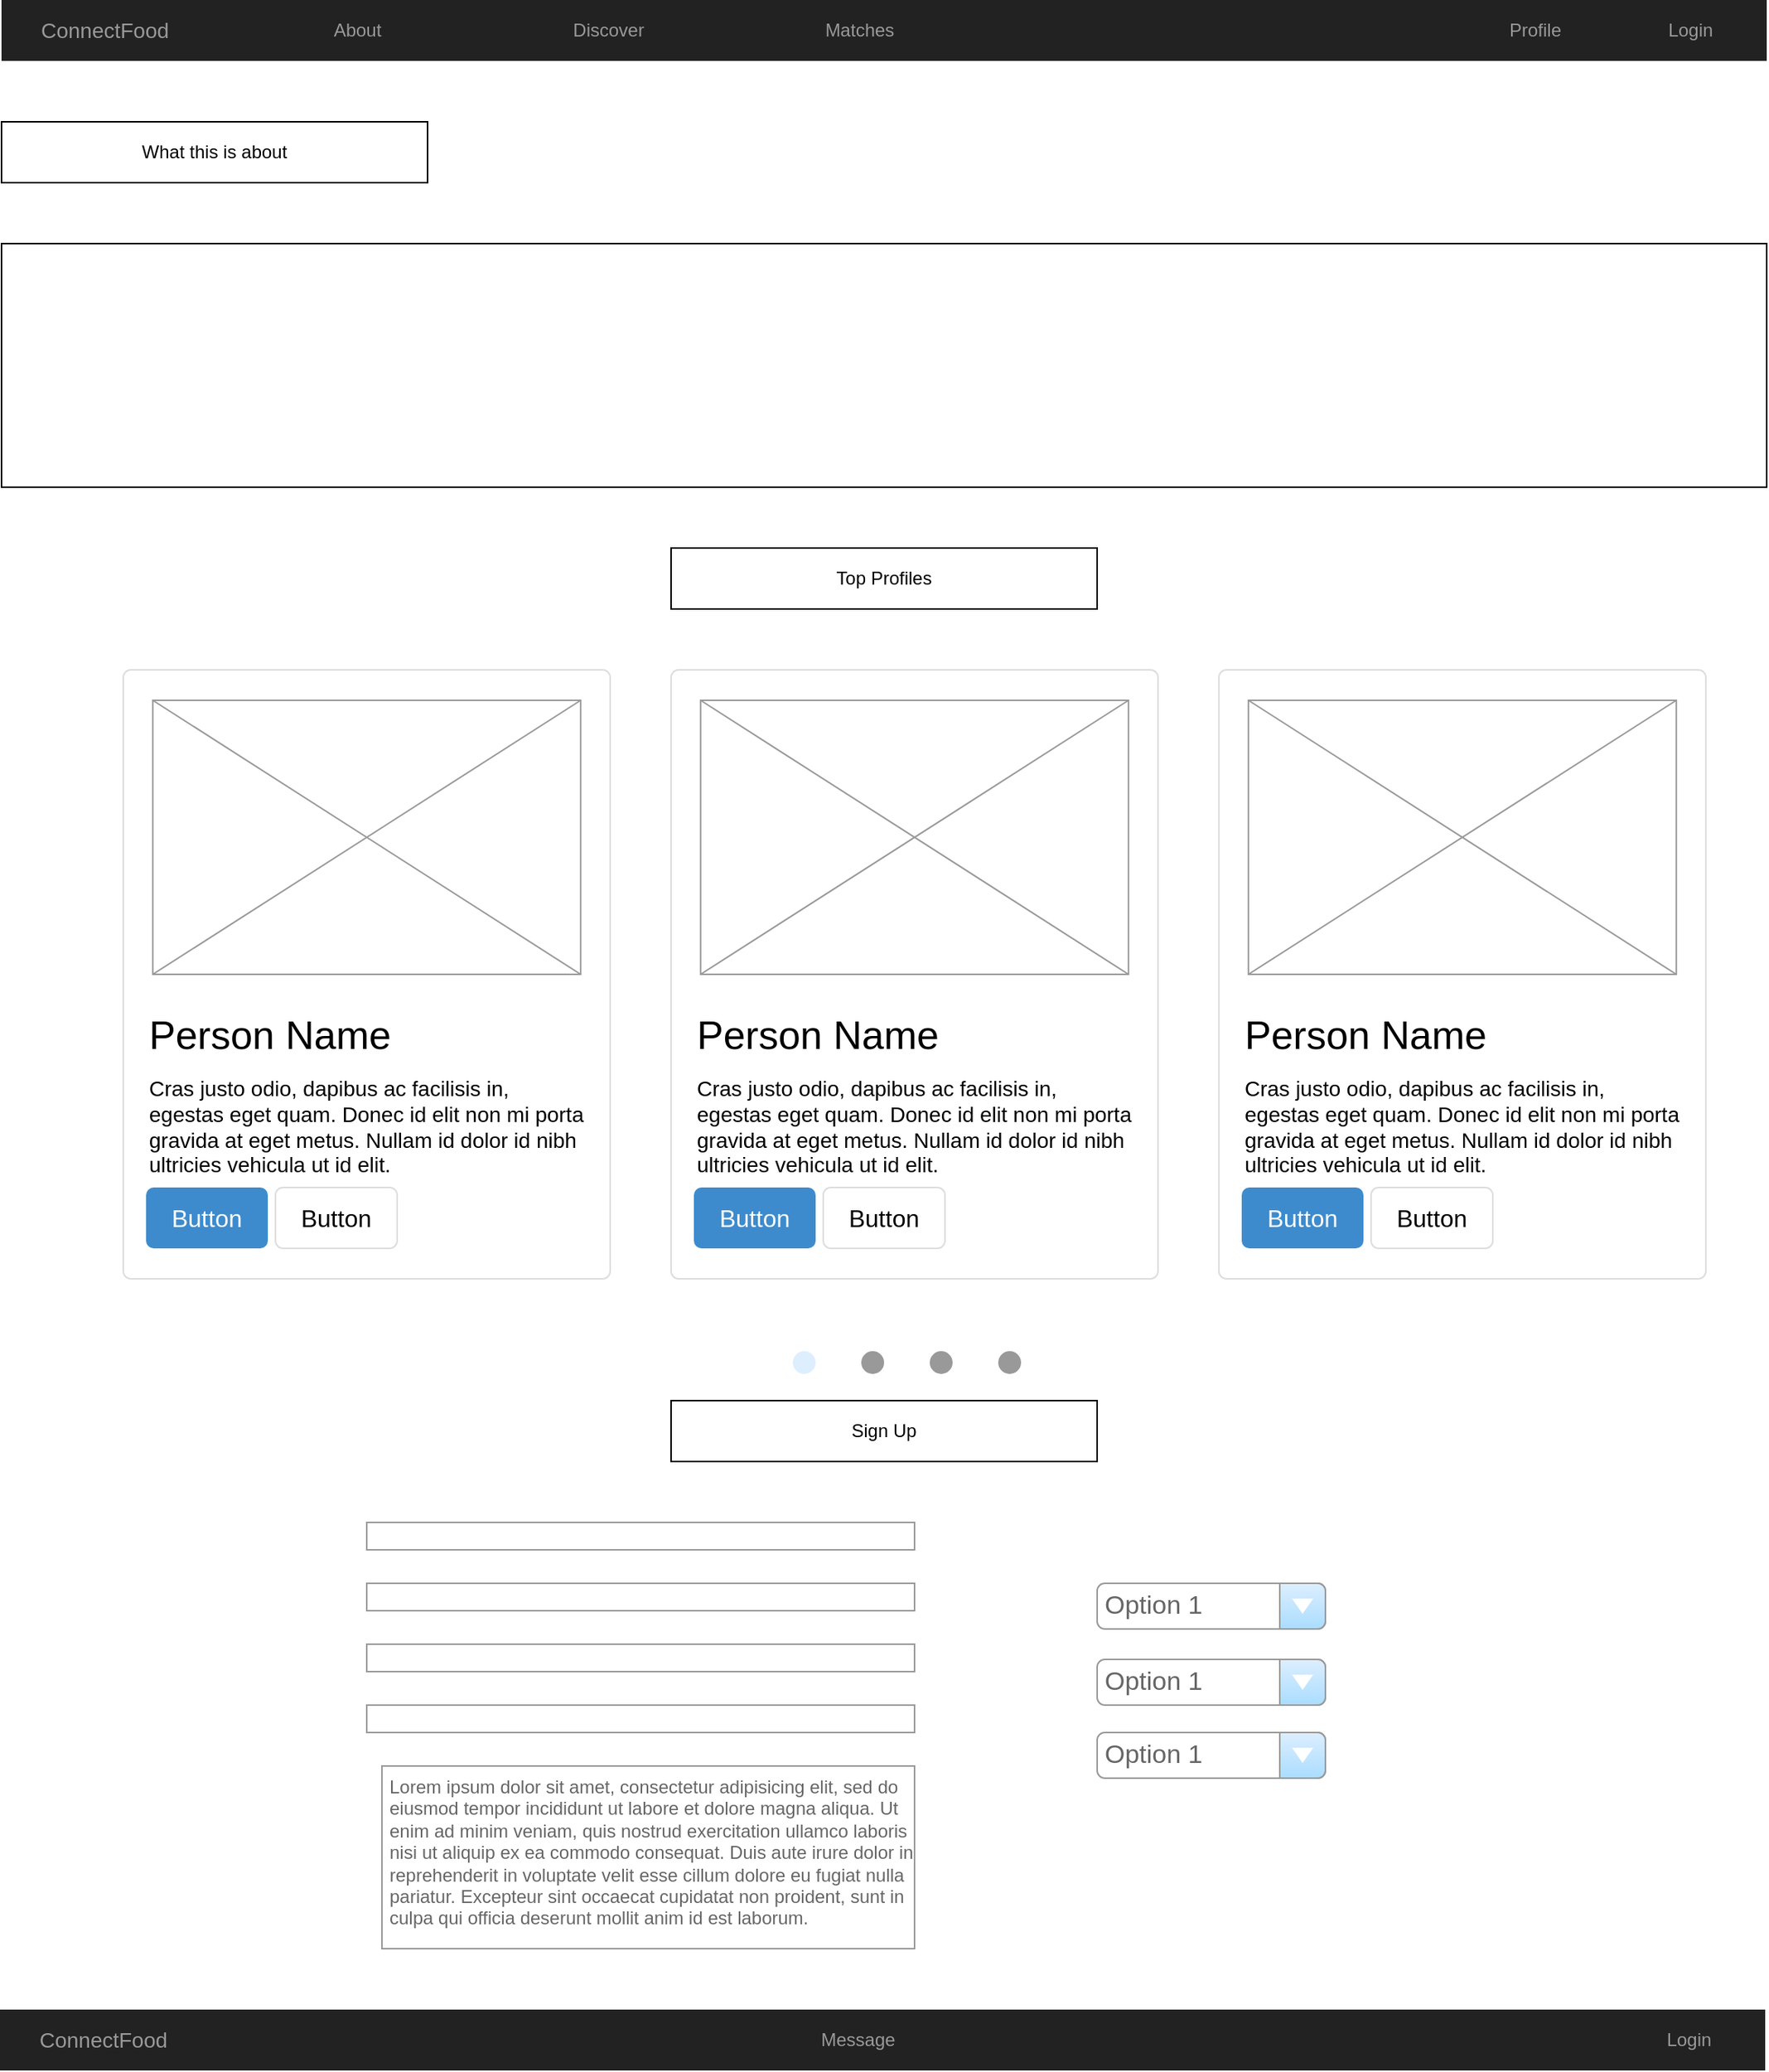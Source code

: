 <mxfile version="20.3.6" type="device"><diagram name="Page-1" id="c9db0220-8083-56f3-ca83-edcdcd058819"><mxGraphModel dx="1676" dy="939" grid="1" gridSize="10" guides="1" tooltips="1" connect="1" arrows="1" fold="1" page="1" pageScale="1.5" pageWidth="826" pageHeight="1169" background="none" math="0" shadow="0"><root><mxCell id="0" style=";html=1;"/><mxCell id="1" style=";html=1;" parent="0"/><mxCell id="3d76a8aef4d5c911-1" value="" style="html=1;shadow=0;dashed=0;shape=mxgraph.bootstrap.rect;fillColor=#222222;strokeColor=none;whiteSpace=wrap;rounded=0;fontSize=12;fontColor=#000000;align=center;" parent="1" vertex="1"><mxGeometry x="40" y="80" width="1160" height="40" as="geometry"/></mxCell><mxCell id="3d76a8aef4d5c911-2" value="ConnectFood" style="html=1;shadow=0;dashed=0;fillColor=none;strokeColor=none;shape=mxgraph.bootstrap.rect;fontColor=#999999;fontSize=14;whiteSpace=wrap;" parent="3d76a8aef4d5c911-1" vertex="1"><mxGeometry x="10.087" width="116" height="40" as="geometry"/></mxCell><mxCell id="3d76a8aef4d5c911-7" value="Matches" style="html=1;shadow=0;dashed=0;fillColor=none;strokeColor=none;shape=mxgraph.bootstrap.rect;fontColor=#999999;whiteSpace=wrap;" parent="3d76a8aef4d5c911-1" vertex="1"><mxGeometry x="506.365" width="116" height="40" as="geometry"/></mxCell><mxCell id="3d76a8aef4d5c911-9" value="Profile" style="html=1;shadow=0;dashed=0;fillColor=none;strokeColor=none;shape=mxgraph.bootstrap.rect;fontColor=#999999;whiteSpace=wrap;" parent="3d76a8aef4d5c911-1" vertex="1"><mxGeometry x="957" width="101.5" height="40" as="geometry"/></mxCell><mxCell id="3d76a8aef4d5c911-10" value="Login" style="html=1;shadow=0;dashed=0;fillColor=none;strokeColor=none;shape=mxgraph.bootstrap.rect;fontColor=#999999;whiteSpace=wrap;" parent="3d76a8aef4d5c911-1" vertex="1"><mxGeometry x="1058.5" width="101.5" height="40" as="geometry"/></mxCell><mxCell id="hNRy8AINmxLXdySbJyVy-1" value="About" style="html=1;shadow=0;dashed=0;fillColor=none;strokeColor=none;shape=mxgraph.bootstrap.rect;fontColor=#999999;whiteSpace=wrap;" vertex="1" parent="3d76a8aef4d5c911-1"><mxGeometry x="175.513" width="116" height="40" as="geometry"/></mxCell><mxCell id="hNRy8AINmxLXdySbJyVy-2" value="Discover" style="html=1;shadow=0;dashed=0;fillColor=none;strokeColor=none;shape=mxgraph.bootstrap.rect;fontColor=#999999;whiteSpace=wrap;" vertex="1" parent="3d76a8aef4d5c911-1"><mxGeometry x="340.939" width="116" height="40" as="geometry"/></mxCell><mxCell id="3d76a8aef4d5c911-11" value="" style="html=1;shadow=0;dashed=0;shape=mxgraph.bootstrap.rrect;rSize=5;strokeColor=#dddddd;rounded=0;fontSize=12;align=center;" parent="1" vertex="1"><mxGeometry x="120" y="520" width="320" height="400" as="geometry"/></mxCell><mxCell id="3d76a8aef4d5c911-13" value="Person Name" style="html=1;shadow=0;dashed=0;shape=mxgraph.bootstrap.anchor;fontSize=26;align=left;whiteSpace=wrap;" parent="3d76a8aef4d5c911-11" vertex="1"><mxGeometry x="14.545" y="220" width="290.909" height="40" as="geometry"/></mxCell><mxCell id="3d76a8aef4d5c911-14" value="Cras justo odio, dapibus ac facilisis in, egestas eget quam. Donec id elit non mi porta gravida at eget metus. Nullam id dolor id nibh ultricies vehicula ut id elit." style="html=1;shadow=0;dashed=0;shape=mxgraph.bootstrap.anchor;strokeColor=#dddddd;whiteSpace=wrap;align=left;verticalAlign=top;fontSize=14;whiteSpace=wrap;" parent="3d76a8aef4d5c911-11" vertex="1"><mxGeometry x="14.545" y="260" width="290.909" height="80" as="geometry"/></mxCell><mxCell id="3d76a8aef4d5c911-15" value="Button" style="html=1;shadow=0;dashed=0;shape=mxgraph.bootstrap.rrect;rSize=5;fontSize=16;fillColor=#3D8BCD;strokeColor=none;fontColor=#ffffff;whiteSpace=wrap;" parent="3d76a8aef4d5c911-11" vertex="1"><mxGeometry y="1" width="80" height="40" relative="1" as="geometry"><mxPoint x="15" y="-60" as="offset"/></mxGeometry></mxCell><mxCell id="3d76a8aef4d5c911-16" value="Button" style="html=1;shadow=0;dashed=0;shape=mxgraph.bootstrap.rrect;rSize=5;fontSize=16;strokeColor=#dddddd;whiteSpace=wrap;" parent="3d76a8aef4d5c911-11" vertex="1"><mxGeometry y="1" width="80" height="40" relative="1" as="geometry"><mxPoint x="100" y="-60" as="offset"/></mxGeometry></mxCell><mxCell id="hNRy8AINmxLXdySbJyVy-5" value="" style="verticalLabelPosition=bottom;shadow=0;dashed=0;align=center;html=1;verticalAlign=top;strokeWidth=1;shape=mxgraph.mockup.graphics.simpleIcon;strokeColor=#999999;labelBackgroundColor=none;fontColor=#FFFFFF;" vertex="1" parent="3d76a8aef4d5c911-11"><mxGeometry x="19.394" y="20" width="281.212" height="180" as="geometry"/></mxCell><mxCell id="hNRy8AINmxLXdySbJyVy-3" value="What this is about" style="rounded=0;whiteSpace=wrap;html=1;" vertex="1" parent="1"><mxGeometry x="40" y="160" width="280" height="40" as="geometry"/></mxCell><mxCell id="hNRy8AINmxLXdySbJyVy-4" value="&lt;span style=&quot;font-family: &amp;quot;Open Sans&amp;quot;, Arial, sans-serif; font-size: 14px; text-align: justify;&quot;&gt;&lt;font style=&quot;&quot; color=&quot;#ffffff&quot;&gt;Lorem ipsum dolor sit amet, consectetur adipiscing elit. Nam lobortis neque at ornare euismod. Morbi scelerisque massa cursus dui fermentum fringilla. Suspendisse potenti. Nam sapien massa, ultrices sed fringilla at, hendrerit et urna. Nullam id arcu eu lectus vestibulum semper. Etiam sed lectus enim. Nunc bibendum pellentesque turpis id pretium. Integer consectetur malesuada nisi, eget iaculis sapien eleifend in. Donec mi tortor, tempus eget nunc ac, euismod blandit quam. Sed mollis ex quis lectus aliquam, eget molestie nisi aliquet. Ut feugiat purus urna, sed dignissim nunc euismod at. Duis metus purus, gravida sit amet elit at, feugiat feugiat massa. Aliquam lacinia erat massa. Suspendisse ut velit vitae libero volutpat rhoncus. Aliquam erat volutpat. Donec augue risus, vulputate eget aliquam ut, iaculis at felis.&lt;/font&gt;&lt;/span&gt;" style="rounded=0;whiteSpace=wrap;html=1;" vertex="1" parent="1"><mxGeometry x="40" y="240" width="1160" height="160" as="geometry"/></mxCell><mxCell id="hNRy8AINmxLXdySbJyVy-6" value="" style="html=1;shadow=0;dashed=0;shape=mxgraph.bootstrap.rrect;rSize=5;strokeColor=#dddddd;rounded=0;fontSize=12;align=center;" vertex="1" parent="1"><mxGeometry x="480" y="520" width="320" height="400" as="geometry"/></mxCell><mxCell id="hNRy8AINmxLXdySbJyVy-7" value="Person Name" style="html=1;shadow=0;dashed=0;shape=mxgraph.bootstrap.anchor;fontSize=26;align=left;whiteSpace=wrap;" vertex="1" parent="hNRy8AINmxLXdySbJyVy-6"><mxGeometry x="14.545" y="220" width="290.909" height="40" as="geometry"/></mxCell><mxCell id="hNRy8AINmxLXdySbJyVy-8" value="Cras justo odio, dapibus ac facilisis in, egestas eget quam. Donec id elit non mi porta gravida at eget metus. Nullam id dolor id nibh ultricies vehicula ut id elit." style="html=1;shadow=0;dashed=0;shape=mxgraph.bootstrap.anchor;strokeColor=#dddddd;whiteSpace=wrap;align=left;verticalAlign=top;fontSize=14;whiteSpace=wrap;" vertex="1" parent="hNRy8AINmxLXdySbJyVy-6"><mxGeometry x="14.545" y="260" width="290.909" height="80" as="geometry"/></mxCell><mxCell id="hNRy8AINmxLXdySbJyVy-9" value="Button" style="html=1;shadow=0;dashed=0;shape=mxgraph.bootstrap.rrect;rSize=5;fontSize=16;fillColor=#3D8BCD;strokeColor=none;fontColor=#ffffff;whiteSpace=wrap;" vertex="1" parent="hNRy8AINmxLXdySbJyVy-6"><mxGeometry y="1" width="80" height="40" relative="1" as="geometry"><mxPoint x="15" y="-60" as="offset"/></mxGeometry></mxCell><mxCell id="hNRy8AINmxLXdySbJyVy-10" value="Button" style="html=1;shadow=0;dashed=0;shape=mxgraph.bootstrap.rrect;rSize=5;fontSize=16;strokeColor=#dddddd;whiteSpace=wrap;" vertex="1" parent="hNRy8AINmxLXdySbJyVy-6"><mxGeometry y="1" width="80" height="40" relative="1" as="geometry"><mxPoint x="100" y="-60" as="offset"/></mxGeometry></mxCell><mxCell id="hNRy8AINmxLXdySbJyVy-11" value="" style="verticalLabelPosition=bottom;shadow=0;dashed=0;align=center;html=1;verticalAlign=top;strokeWidth=1;shape=mxgraph.mockup.graphics.simpleIcon;strokeColor=#999999;labelBackgroundColor=none;fontColor=#FFFFFF;" vertex="1" parent="hNRy8AINmxLXdySbJyVy-6"><mxGeometry x="19.394" y="20" width="281.212" height="180" as="geometry"/></mxCell><mxCell id="hNRy8AINmxLXdySbJyVy-12" value="" style="html=1;shadow=0;dashed=0;shape=mxgraph.bootstrap.rrect;rSize=5;strokeColor=#dddddd;rounded=0;fontSize=12;align=center;" vertex="1" parent="1"><mxGeometry x="840" y="520" width="320" height="400" as="geometry"/></mxCell><mxCell id="hNRy8AINmxLXdySbJyVy-13" value="Person Name" style="html=1;shadow=0;dashed=0;shape=mxgraph.bootstrap.anchor;fontSize=26;align=left;whiteSpace=wrap;" vertex="1" parent="hNRy8AINmxLXdySbJyVy-12"><mxGeometry x="14.545" y="220" width="290.909" height="40" as="geometry"/></mxCell><mxCell id="hNRy8AINmxLXdySbJyVy-14" value="Cras justo odio, dapibus ac facilisis in, egestas eget quam. Donec id elit non mi porta gravida at eget metus. Nullam id dolor id nibh ultricies vehicula ut id elit." style="html=1;shadow=0;dashed=0;shape=mxgraph.bootstrap.anchor;strokeColor=#dddddd;whiteSpace=wrap;align=left;verticalAlign=top;fontSize=14;whiteSpace=wrap;" vertex="1" parent="hNRy8AINmxLXdySbJyVy-12"><mxGeometry x="14.545" y="260" width="290.909" height="80" as="geometry"/></mxCell><mxCell id="hNRy8AINmxLXdySbJyVy-15" value="Button" style="html=1;shadow=0;dashed=0;shape=mxgraph.bootstrap.rrect;rSize=5;fontSize=16;fillColor=#3D8BCD;strokeColor=none;fontColor=#ffffff;whiteSpace=wrap;" vertex="1" parent="hNRy8AINmxLXdySbJyVy-12"><mxGeometry y="1" width="80" height="40" relative="1" as="geometry"><mxPoint x="15" y="-60" as="offset"/></mxGeometry></mxCell><mxCell id="hNRy8AINmxLXdySbJyVy-16" value="Button" style="html=1;shadow=0;dashed=0;shape=mxgraph.bootstrap.rrect;rSize=5;fontSize=16;strokeColor=#dddddd;whiteSpace=wrap;" vertex="1" parent="hNRy8AINmxLXdySbJyVy-12"><mxGeometry y="1" width="80" height="40" relative="1" as="geometry"><mxPoint x="100" y="-60" as="offset"/></mxGeometry></mxCell><mxCell id="hNRy8AINmxLXdySbJyVy-17" value="" style="verticalLabelPosition=bottom;shadow=0;dashed=0;align=center;html=1;verticalAlign=top;strokeWidth=1;shape=mxgraph.mockup.graphics.simpleIcon;strokeColor=#999999;labelBackgroundColor=none;fontColor=#FFFFFF;" vertex="1" parent="hNRy8AINmxLXdySbJyVy-12"><mxGeometry x="19.394" y="20" width="281.212" height="180" as="geometry"/></mxCell><mxCell id="hNRy8AINmxLXdySbJyVy-18" value="Top Profiles" style="rounded=0;whiteSpace=wrap;html=1;" vertex="1" parent="1"><mxGeometry x="480" y="440" width="280" height="40" as="geometry"/></mxCell><mxCell id="hNRy8AINmxLXdySbJyVy-19" value="" style="verticalLabelPosition=bottom;shadow=0;dashed=0;align=center;html=1;verticalAlign=top;strokeWidth=1;shape=mxgraph.mockup.navigation.pageControl;fillColor=#999999;strokeColor=#ddeeff;labelBackgroundColor=none;fontColor=#FFFFFF;" vertex="1" parent="1"><mxGeometry x="560" y="960" width="150" height="30" as="geometry"/></mxCell><mxCell id="hNRy8AINmxLXdySbJyVy-20" value="Sign Up" style="rounded=0;whiteSpace=wrap;html=1;" vertex="1" parent="1"><mxGeometry x="480" y="1000" width="280" height="40" as="geometry"/></mxCell><mxCell id="hNRy8AINmxLXdySbJyVy-21" value="Name" style="strokeWidth=1;shadow=0;dashed=0;align=center;html=1;shape=mxgraph.mockup.forms.anchor;align=right;spacingRight=2;fontColor=#FFFFFF;labelBackgroundColor=none;fillColor=#FFFFFF;" vertex="1" parent="1"><mxGeometry x="220" y="1080" width="50" height="18" as="geometry"/></mxCell><mxCell id="hNRy8AINmxLXdySbJyVy-22" value="" style="strokeWidth=1;shadow=0;dashed=0;align=center;html=1;shape=mxgraph.mockup.forms.rrect;fillColor=#ffffff;rSize=0;fontColor=#666666;align=left;spacingLeft=3;strokeColor=#999999;labelBackgroundColor=none;" vertex="1" parent="1"><mxGeometry x="280" y="1080" width="360" height="18" as="geometry"/></mxCell><mxCell id="hNRy8AINmxLXdySbJyVy-31" value="Lorem ipsum dolor sit amet, consectetur adipisicing elit, sed do eiusmod tempor incididunt ut labore et dolore magna aliqua. Ut enim ad minim veniam, quis nostrud exercitation ullamco laboris nisi ut aliquip ex ea commodo consequat. Duis aute irure dolor in reprehenderit in voluptate velit esse cillum dolore eu fugiat nulla pariatur. Excepteur sint occaecat cupidatat non proident, sunt in culpa qui officia deserunt mollit anim id est laborum." style="strokeWidth=1;shadow=0;dashed=0;align=center;html=1;shape=mxgraph.mockup.forms.rrect;fillColor=#ffffff;rSize=0;fontColor=#666666;align=left;spacingLeft=3;strokeColor=#999999;verticalAlign=top;whiteSpace=wrap;labelBackgroundColor=none;" vertex="1" parent="1"><mxGeometry x="290" y="1240" width="350" height="120" as="geometry"/></mxCell><mxCell id="hNRy8AINmxLXdySbJyVy-32" value="Email" style="strokeWidth=1;shadow=0;dashed=0;align=center;html=1;shape=mxgraph.mockup.forms.anchor;align=right;spacingRight=2;fontColor=#FFFFFF;labelBackgroundColor=none;fillColor=#FFFFFF;" vertex="1" parent="1"><mxGeometry x="220" y="1120" width="50" height="18" as="geometry"/></mxCell><mxCell id="hNRy8AINmxLXdySbJyVy-33" value="" style="strokeWidth=1;shadow=0;dashed=0;align=center;html=1;shape=mxgraph.mockup.forms.rrect;fillColor=#ffffff;rSize=0;fontColor=#666666;align=left;spacingLeft=3;strokeColor=#999999;labelBackgroundColor=none;" vertex="1" parent="1"><mxGeometry x="280" y="1120" width="360" height="18" as="geometry"/></mxCell><mxCell id="hNRy8AINmxLXdySbJyVy-34" value="Age&lt;span style=&quot;color: rgba(0, 0, 0, 0); font-family: monospace; font-size: 0px; text-align: start;&quot;&gt;%3CmxGraphModel%3E%3Croot%3E%3CmxCell%20id%3D%220%22%2F%3E%3CmxCell%20id%3D%221%22%20parent%3D%220%22%2F%3E%3CmxCell%20id%3D%222%22%20value%3D%22Name%22%20style%3D%22strokeWidth%3D1%3Bshadow%3D0%3Bdashed%3D0%3Balign%3Dcenter%3Bhtml%3D1%3Bshape%3Dmxgraph.mockup.forms.anchor%3Balign%3Dright%3BspacingRight%3D2%3BfontColor%3D%23FFFFFF%3BlabelBackgroundColor%3Dnone%3BfillColor%3D%23FFFFFF%3B%22%20vertex%3D%221%22%20parent%3D%221%22%3E%3CmxGeometry%20x%3D%22390%22%20y%3D%221080%22%20width%3D%2250%22%20height%3D%2218%22%20as%3D%22geometry%22%2F%3E%3C%2FmxCell%3E%3CmxCell%20id%3D%223%22%20value%3D%22%22%20style%3D%22strokeWidth%3D1%3Bshadow%3D0%3Bdashed%3D0%3Balign%3Dcenter%3Bhtml%3D1%3Bshape%3Dmxgraph.mockup.forms.rrect%3BfillColor%3D%23ffffff%3BrSize%3D0%3BfontColor%3D%23666666%3Balign%3Dleft%3BspacingLeft%3D3%3BstrokeColor%3D%23999999%3BlabelBackgroundColor%3Dnone%3B%22%20vertex%3D%221%22%20parent%3D%221%22%3E%3CmxGeometry%20x%3D%22450%22%20y%3D%221080%22%20width%3D%22350%22%20height%3D%2218%22%20as%3D%22geometry%22%2F%3E%3C%2FmxCell%3E%3C%2Froot%3E%3C%2FmxGraphModel%3E&lt;/span&gt;" style="strokeWidth=1;shadow=0;dashed=0;align=center;html=1;shape=mxgraph.mockup.forms.anchor;align=right;spacingRight=2;fontColor=#FFFFFF;labelBackgroundColor=none;fillColor=#FFFFFF;" vertex="1" parent="1"><mxGeometry x="220" y="1160" width="50" height="18" as="geometry"/></mxCell><mxCell id="hNRy8AINmxLXdySbJyVy-35" value="" style="strokeWidth=1;shadow=0;dashed=0;align=center;html=1;shape=mxgraph.mockup.forms.rrect;fillColor=#ffffff;rSize=0;fontColor=#666666;align=left;spacingLeft=3;strokeColor=#999999;labelBackgroundColor=none;" vertex="1" parent="1"><mxGeometry x="280" y="1160" width="360" height="18" as="geometry"/></mxCell><mxCell id="hNRy8AINmxLXdySbJyVy-36" value="Location" style="strokeWidth=1;shadow=0;dashed=0;align=center;html=1;shape=mxgraph.mockup.forms.anchor;align=right;spacingRight=2;fontColor=#FFFFFF;labelBackgroundColor=none;fillColor=#FFFFFF;" vertex="1" parent="1"><mxGeometry x="220" y="1200" width="50" height="18" as="geometry"/></mxCell><mxCell id="hNRy8AINmxLXdySbJyVy-37" value="" style="strokeWidth=1;shadow=0;dashed=0;align=center;html=1;shape=mxgraph.mockup.forms.rrect;fillColor=#ffffff;rSize=0;fontColor=#666666;align=left;spacingLeft=3;strokeColor=#999999;labelBackgroundColor=none;" vertex="1" parent="1"><mxGeometry x="280" y="1200" width="360" height="18" as="geometry"/></mxCell><mxCell id="hNRy8AINmxLXdySbJyVy-38" value="Bio" style="strokeWidth=1;shadow=0;dashed=0;align=center;html=1;shape=mxgraph.mockup.forms.anchor;align=right;spacingRight=2;fontColor=#FFFFFF;labelBackgroundColor=none;fillColor=#FFFFFF;" vertex="1" parent="1"><mxGeometry x="230" y="1240" width="50" height="18" as="geometry"/></mxCell><mxCell id="hNRy8AINmxLXdySbJyVy-39" value="Option 1" style="strokeWidth=1;shadow=0;dashed=0;align=center;html=1;shape=mxgraph.mockup.forms.comboBox;strokeColor=#999999;fillColor=#ddeeff;align=left;fillColor2=#aaddff;mainText=;fontColor=#666666;fontSize=17;spacingLeft=3;labelBackgroundColor=none;" vertex="1" parent="1"><mxGeometry x="760" y="1120" width="150" height="30" as="geometry"/></mxCell><mxCell id="hNRy8AINmxLXdySbJyVy-40" value="Option 1" style="strokeWidth=1;shadow=0;dashed=0;align=center;html=1;shape=mxgraph.mockup.forms.comboBox;strokeColor=#999999;fillColor=#ddeeff;align=left;fillColor2=#aaddff;mainText=;fontColor=#666666;fontSize=17;spacingLeft=3;labelBackgroundColor=none;" vertex="1" parent="1"><mxGeometry x="760" y="1170" width="150" height="30" as="geometry"/></mxCell><mxCell id="hNRy8AINmxLXdySbJyVy-41" value="Option 1" style="strokeWidth=1;shadow=0;dashed=0;align=center;html=1;shape=mxgraph.mockup.forms.comboBox;strokeColor=#999999;fillColor=#ddeeff;align=left;fillColor2=#aaddff;mainText=;fontColor=#666666;fontSize=17;spacingLeft=3;labelBackgroundColor=none;" vertex="1" parent="1"><mxGeometry x="760" y="1218" width="150" height="30" as="geometry"/></mxCell><mxCell id="hNRy8AINmxLXdySbJyVy-42" value="Food Prefrences" style="strokeWidth=1;shadow=0;dashed=0;align=center;html=1;shape=mxgraph.mockup.forms.anchor;align=right;spacingRight=2;fontColor=#FFFFFF;labelBackgroundColor=none;fillColor=#FFFFFF;" vertex="1" parent="1"><mxGeometry x="820" y="1080" width="60" height="18" as="geometry"/></mxCell><mxCell id="hNRy8AINmxLXdySbJyVy-43" value="" style="html=1;shadow=0;dashed=0;shape=mxgraph.bootstrap.rect;fillColor=#222222;strokeColor=none;whiteSpace=wrap;rounded=0;fontSize=12;fontColor=#000000;align=center;" vertex="1" parent="1"><mxGeometry x="39" y="1400" width="1160" height="40" as="geometry"/></mxCell><mxCell id="hNRy8AINmxLXdySbJyVy-44" value="ConnectFood" style="html=1;shadow=0;dashed=0;fillColor=none;strokeColor=none;shape=mxgraph.bootstrap.rect;fontColor=#999999;fontSize=14;whiteSpace=wrap;" vertex="1" parent="hNRy8AINmxLXdySbJyVy-43"><mxGeometry x="10.087" width="116" height="40" as="geometry"/></mxCell><mxCell id="hNRy8AINmxLXdySbJyVy-45" value="Message" style="html=1;shadow=0;dashed=0;fillColor=none;strokeColor=none;shape=mxgraph.bootstrap.rect;fontColor=#999999;whiteSpace=wrap;" vertex="1" parent="hNRy8AINmxLXdySbJyVy-43"><mxGeometry x="506.365" width="116" height="40" as="geometry"/></mxCell><mxCell id="hNRy8AINmxLXdySbJyVy-47" value="Login" style="html=1;shadow=0;dashed=0;fillColor=none;strokeColor=none;shape=mxgraph.bootstrap.rect;fontColor=#999999;whiteSpace=wrap;" vertex="1" parent="hNRy8AINmxLXdySbJyVy-43"><mxGeometry x="1058.5" width="101.5" height="40" as="geometry"/></mxCell></root></mxGraphModel></diagram></mxfile>